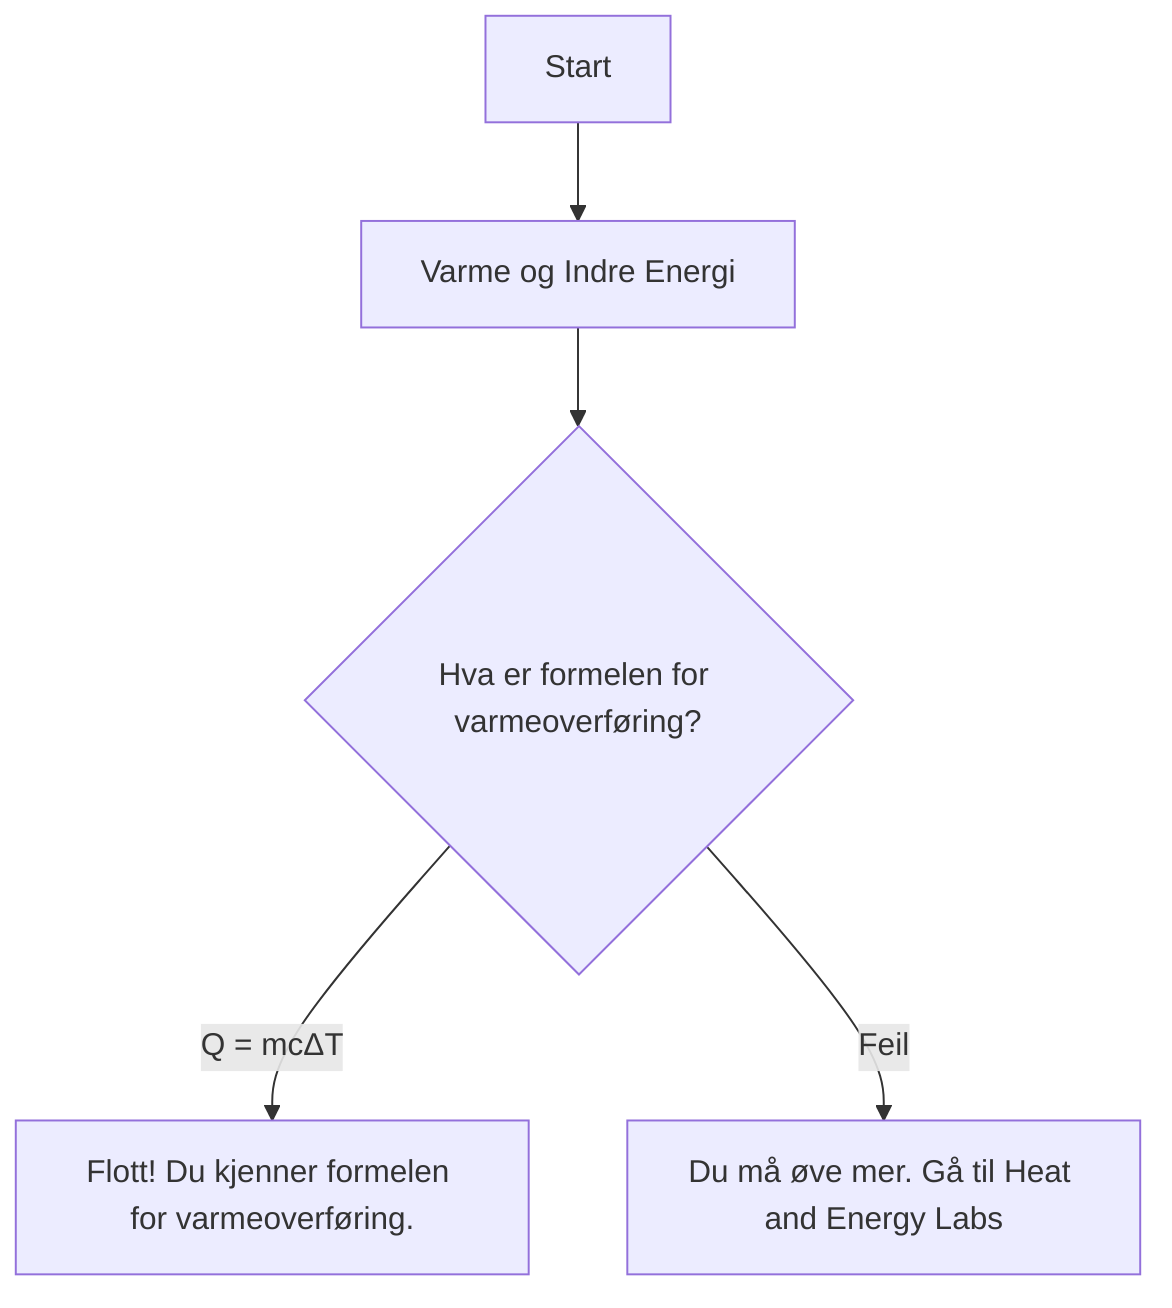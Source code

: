 flowchart TD
    Start --> A[Varme og Indre Energi]
    
    A --> B{Hva er formelen for varmeoverføring?}
    B -->|Q = mcΔT| B1[Flott! Du kjenner formelen for varmeoverføring.]
    B -->|Feil| B2[Du må øve mer. Gå til Heat and Energy Labs]